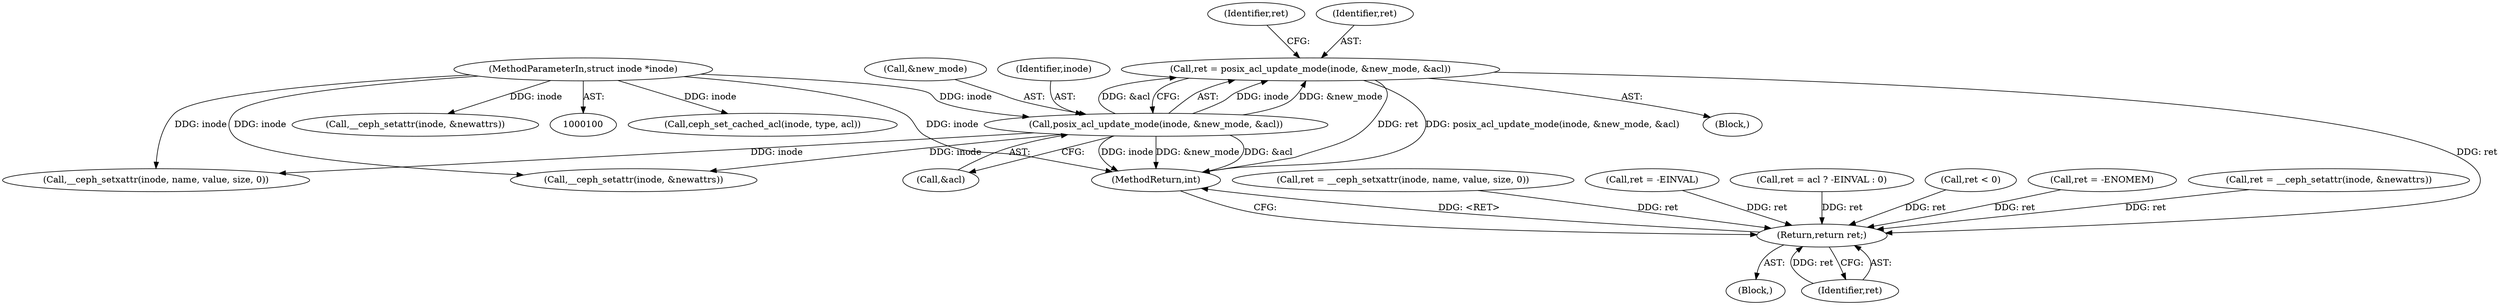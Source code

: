 digraph "0_linux_073931017b49d9458aa351605b43a7e34598caef_1@API" {
"1000144" [label="(Call,ret = posix_acl_update_mode(inode, &new_mode, &acl))"];
"1000146" [label="(Call,posix_acl_update_mode(inode, &new_mode, &acl))"];
"1000101" [label="(MethodParameterIn,struct inode *inode)"];
"1000281" [label="(Return,return ret;)"];
"1000242" [label="(Call,ret = __ceph_setxattr(inode, name, value, size, 0))"];
"1000281" [label="(Return,return ret;)"];
"1000273" [label="(Call,ceph_set_cached_acl(inode, type, acl))"];
"1000177" [label="(Call,ret = -EINVAL)"];
"1000143" [label="(Block,)"];
"1000104" [label="(Block,)"];
"1000164" [label="(Call,ret = acl ? -EINVAL : 0)"];
"1000101" [label="(MethodParameterIn,struct inode *inode)"];
"1000148" [label="(Call,&new_mode)"];
"1000214" [label="(Call,ret < 0)"];
"1000147" [label="(Identifier,inode)"];
"1000200" [label="(Call,ret = -ENOMEM)"];
"1000146" [label="(Call,posix_acl_update_mode(inode, &new_mode, &acl))"];
"1000153" [label="(Identifier,ret)"];
"1000235" [label="(Call,__ceph_setattr(inode, &newattrs))"];
"1000282" [label="(Identifier,ret)"];
"1000233" [label="(Call,ret = __ceph_setattr(inode, &newattrs))"];
"1000244" [label="(Call,__ceph_setxattr(inode, name, value, size, 0))"];
"1000268" [label="(Call,__ceph_setattr(inode, &newattrs))"];
"1000283" [label="(MethodReturn,int)"];
"1000145" [label="(Identifier,ret)"];
"1000150" [label="(Call,&acl)"];
"1000144" [label="(Call,ret = posix_acl_update_mode(inode, &new_mode, &acl))"];
"1000144" -> "1000143"  [label="AST: "];
"1000144" -> "1000146"  [label="CFG: "];
"1000145" -> "1000144"  [label="AST: "];
"1000146" -> "1000144"  [label="AST: "];
"1000153" -> "1000144"  [label="CFG: "];
"1000144" -> "1000283"  [label="DDG: ret"];
"1000144" -> "1000283"  [label="DDG: posix_acl_update_mode(inode, &new_mode, &acl)"];
"1000146" -> "1000144"  [label="DDG: inode"];
"1000146" -> "1000144"  [label="DDG: &new_mode"];
"1000146" -> "1000144"  [label="DDG: &acl"];
"1000144" -> "1000281"  [label="DDG: ret"];
"1000146" -> "1000150"  [label="CFG: "];
"1000147" -> "1000146"  [label="AST: "];
"1000148" -> "1000146"  [label="AST: "];
"1000150" -> "1000146"  [label="AST: "];
"1000146" -> "1000283"  [label="DDG: &new_mode"];
"1000146" -> "1000283"  [label="DDG: &acl"];
"1000146" -> "1000283"  [label="DDG: inode"];
"1000101" -> "1000146"  [label="DDG: inode"];
"1000146" -> "1000235"  [label="DDG: inode"];
"1000146" -> "1000244"  [label="DDG: inode"];
"1000101" -> "1000100"  [label="AST: "];
"1000101" -> "1000283"  [label="DDG: inode"];
"1000101" -> "1000235"  [label="DDG: inode"];
"1000101" -> "1000244"  [label="DDG: inode"];
"1000101" -> "1000268"  [label="DDG: inode"];
"1000101" -> "1000273"  [label="DDG: inode"];
"1000281" -> "1000104"  [label="AST: "];
"1000281" -> "1000282"  [label="CFG: "];
"1000282" -> "1000281"  [label="AST: "];
"1000283" -> "1000281"  [label="CFG: "];
"1000281" -> "1000283"  [label="DDG: <RET>"];
"1000282" -> "1000281"  [label="DDG: ret"];
"1000177" -> "1000281"  [label="DDG: ret"];
"1000200" -> "1000281"  [label="DDG: ret"];
"1000214" -> "1000281"  [label="DDG: ret"];
"1000242" -> "1000281"  [label="DDG: ret"];
"1000164" -> "1000281"  [label="DDG: ret"];
"1000233" -> "1000281"  [label="DDG: ret"];
}
